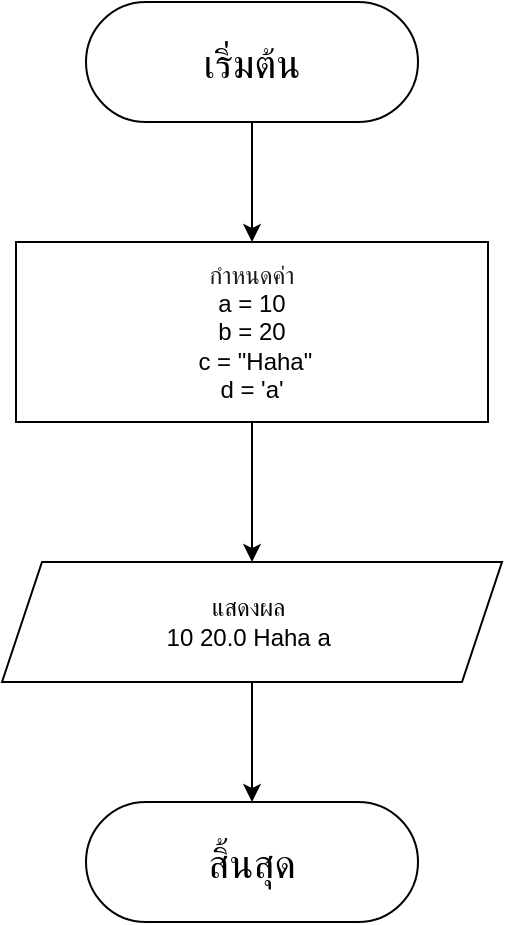 <mxfile version="24.8.9">
  <diagram name="หน้า-1" id="r7Fn0lGWwMreVCI1uCRv">
    <mxGraphModel dx="1008" dy="569" grid="1" gridSize="10" guides="1" tooltips="1" connect="1" arrows="1" fold="1" page="1" pageScale="1" pageWidth="827" pageHeight="1169" math="0" shadow="0">
      <root>
        <mxCell id="0" />
        <mxCell id="1" parent="0" />
        <mxCell id="dmSaLJfatIWtw0Pc9MD7-3" value="" style="edgeStyle=orthogonalEdgeStyle;rounded=0;orthogonalLoop=1;jettySize=auto;html=1;" parent="1" source="dmSaLJfatIWtw0Pc9MD7-1" target="dmSaLJfatIWtw0Pc9MD7-2" edge="1">
          <mxGeometry relative="1" as="geometry" />
        </mxCell>
        <mxCell id="dmSaLJfatIWtw0Pc9MD7-1" value="&lt;font style=&quot;font-size: 20px;&quot;&gt;เริ่มต้น&lt;/font&gt;" style="rounded=1;whiteSpace=wrap;html=1;arcSize=50;" parent="1" vertex="1">
          <mxGeometry x="331" y="120" width="166" height="60" as="geometry" />
        </mxCell>
        <mxCell id="dmSaLJfatIWtw0Pc9MD7-5" value="" style="edgeStyle=orthogonalEdgeStyle;rounded=0;orthogonalLoop=1;jettySize=auto;html=1;" parent="1" source="dmSaLJfatIWtw0Pc9MD7-2" target="dmSaLJfatIWtw0Pc9MD7-4" edge="1">
          <mxGeometry relative="1" as="geometry" />
        </mxCell>
        <mxCell id="dmSaLJfatIWtw0Pc9MD7-2" value="&lt;span style=&quot;font-family: ui-sans-serif, -apple-system, system-ui, &amp;quot;Segoe UI&amp;quot;, Helvetica, &amp;quot;Apple Color Emoji&amp;quot;, Arial, sans-serif, &amp;quot;Segoe UI Emoji&amp;quot;, &amp;quot;Segoe UI Symbol&amp;quot;; text-align: left;&quot;&gt;&lt;font color=&quot;#1a1a1a&quot;&gt;กำหนดค่า&lt;/font&gt;&lt;/span&gt;&lt;div&gt;&amp;nbsp;a = 10&amp;nbsp;&lt;div&gt;&amp;nbsp;b = 20&amp;nbsp;&lt;/div&gt;&lt;div&gt;&amp;nbsp;c = &quot;Haha&quot;&lt;/div&gt;&lt;div&gt;d = &#39;a&#39;&lt;/div&gt;&lt;/div&gt;" style="rounded=0;whiteSpace=wrap;html=1;" parent="1" vertex="1">
          <mxGeometry x="296" y="240" width="236" height="90" as="geometry" />
        </mxCell>
        <mxCell id="dmSaLJfatIWtw0Pc9MD7-7" value="" style="edgeStyle=orthogonalEdgeStyle;rounded=0;orthogonalLoop=1;jettySize=auto;html=1;" parent="1" source="dmSaLJfatIWtw0Pc9MD7-4" target="dmSaLJfatIWtw0Pc9MD7-6" edge="1">
          <mxGeometry relative="1" as="geometry" />
        </mxCell>
        <mxCell id="dmSaLJfatIWtw0Pc9MD7-4" value="แสดงผล&amp;nbsp;&lt;div&gt;10 20.0 Haha a&amp;nbsp;&lt;/div&gt;" style="shape=parallelogram;perimeter=parallelogramPerimeter;whiteSpace=wrap;html=1;fixedSize=1;" parent="1" vertex="1">
          <mxGeometry x="289" y="400" width="250" height="60" as="geometry" />
        </mxCell>
        <mxCell id="dmSaLJfatIWtw0Pc9MD7-6" value="&lt;font style=&quot;font-size: 20px;&quot;&gt;สิ้นสุด&lt;/font&gt;" style="rounded=1;whiteSpace=wrap;html=1;arcSize=50;" parent="1" vertex="1">
          <mxGeometry x="331" y="520" width="166" height="60" as="geometry" />
        </mxCell>
      </root>
    </mxGraphModel>
  </diagram>
</mxfile>
